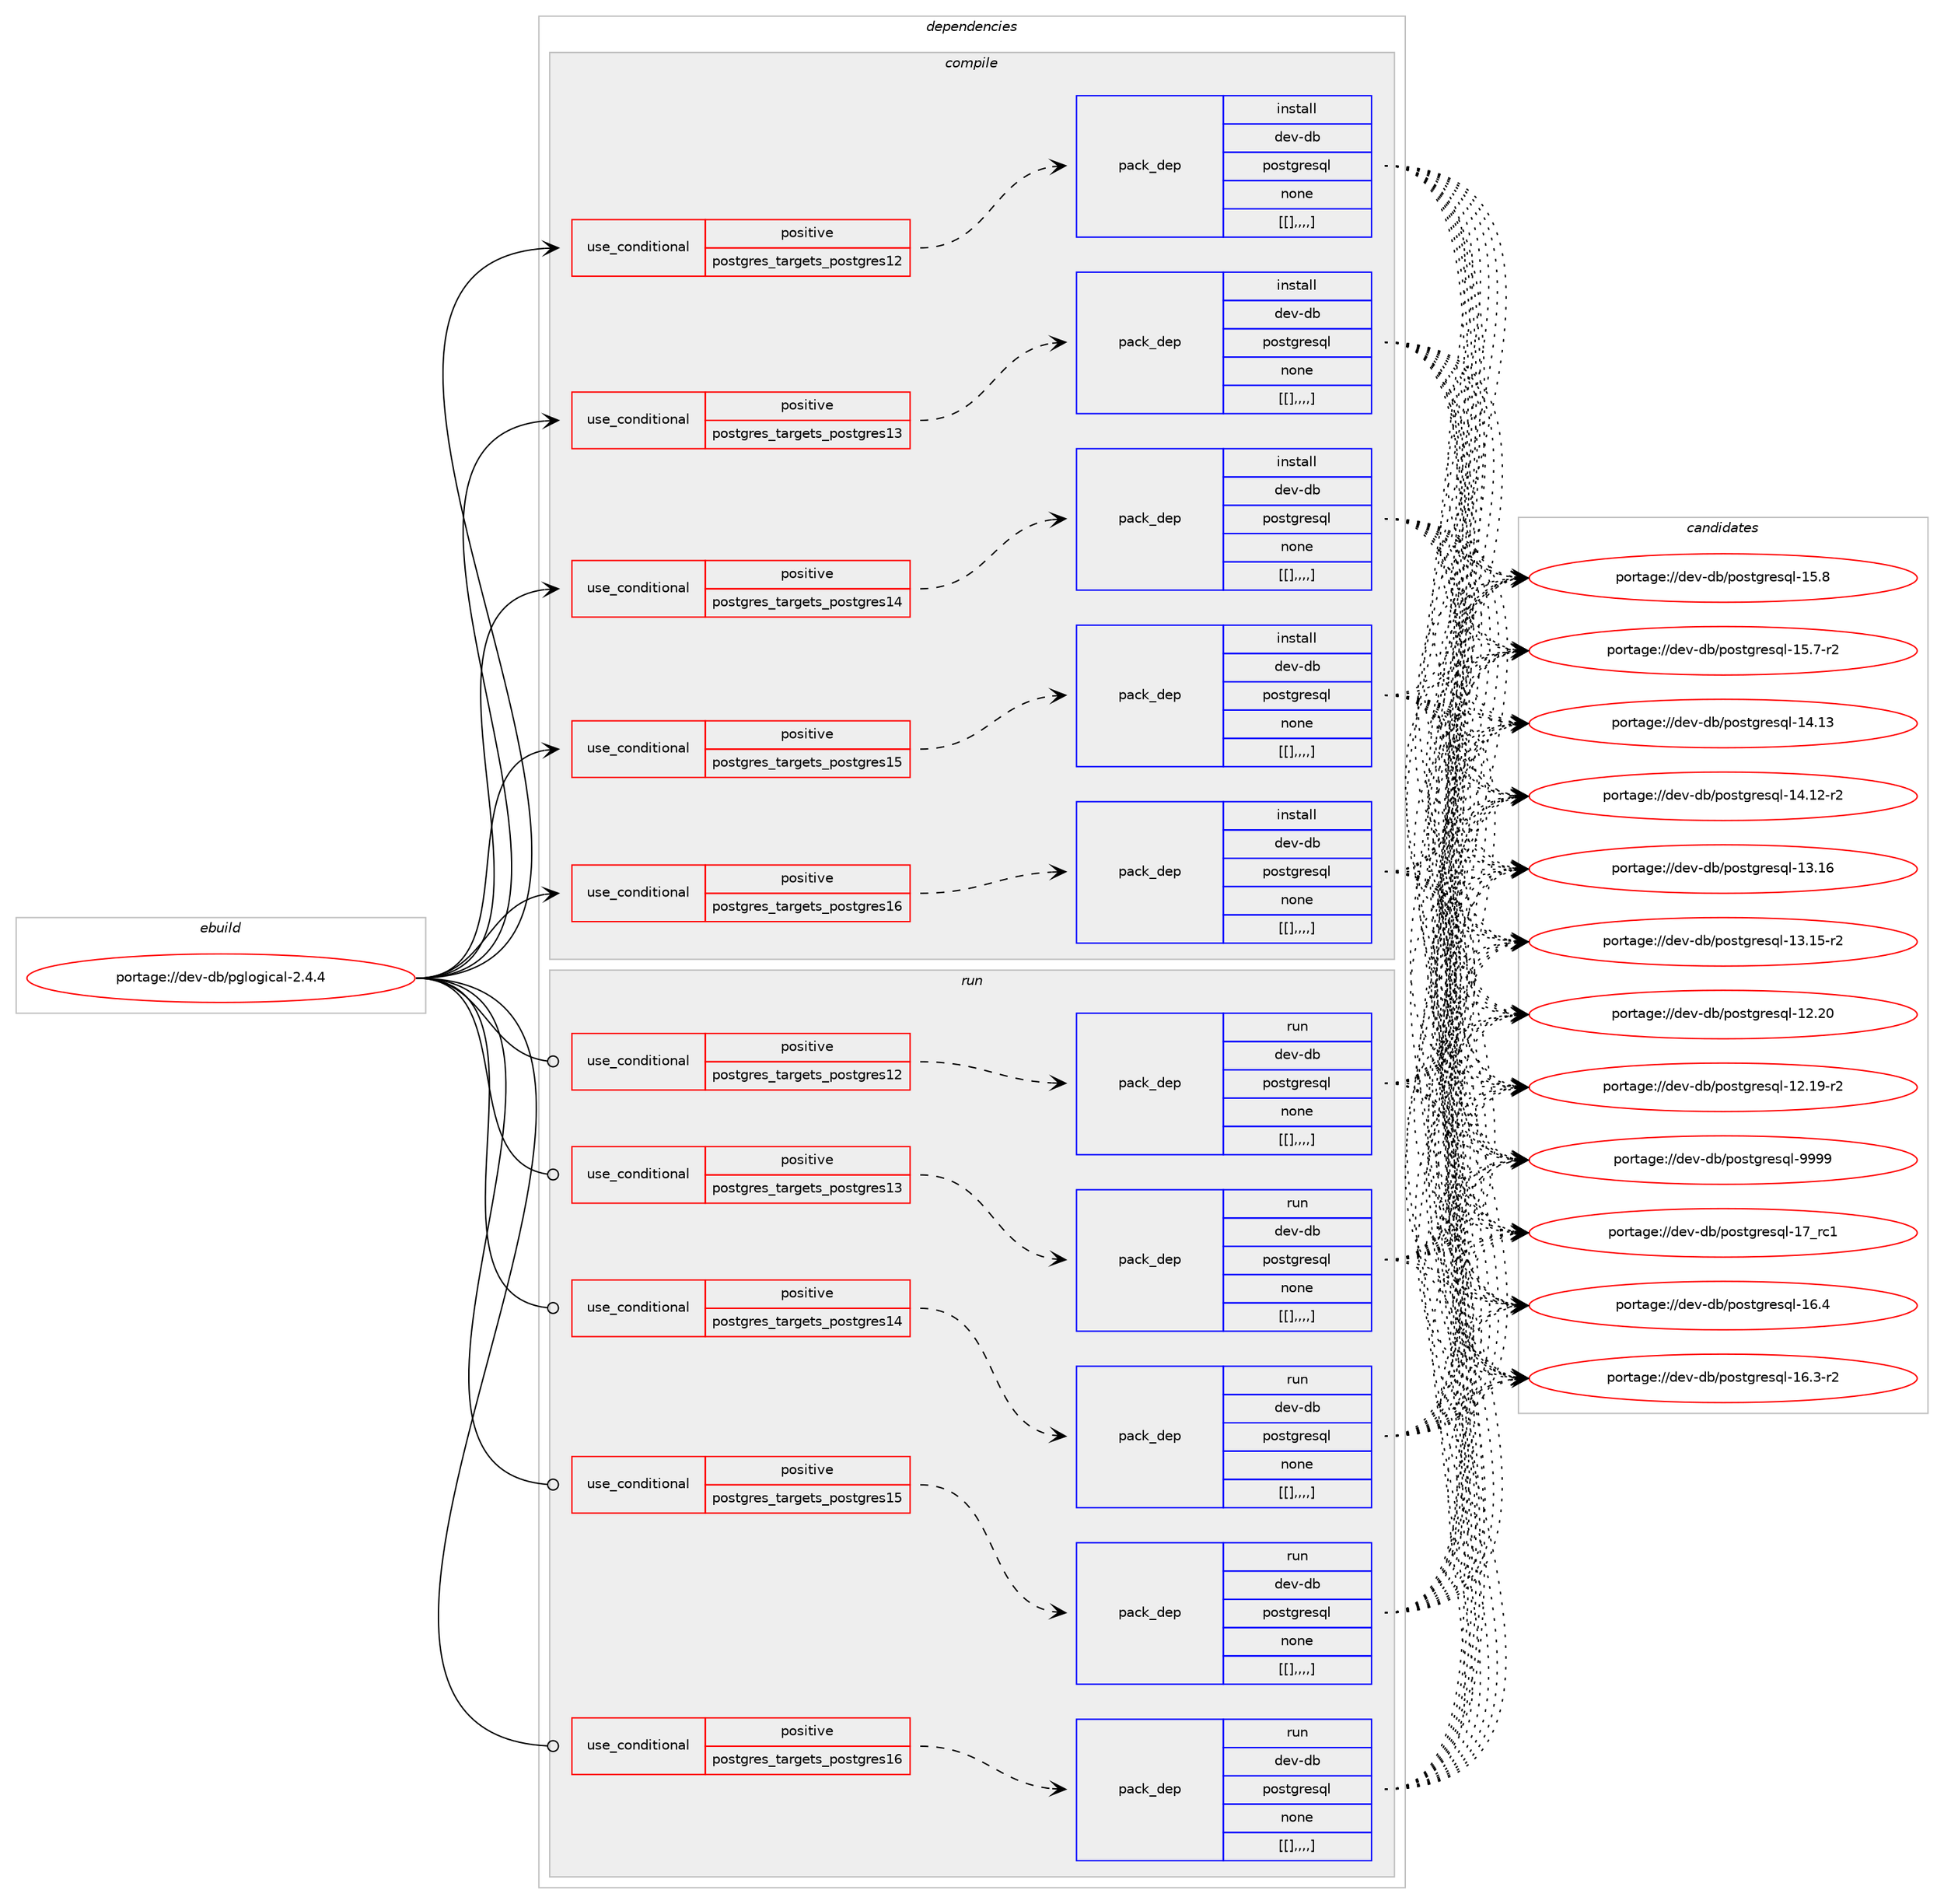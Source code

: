 digraph prolog {

# *************
# Graph options
# *************

newrank=true;
concentrate=true;
compound=true;
graph [rankdir=LR,fontname=Helvetica,fontsize=10,ranksep=1.5];#, ranksep=2.5, nodesep=0.2];
edge  [arrowhead=vee];
node  [fontname=Helvetica,fontsize=10];

# **********
# The ebuild
# **********

subgraph cluster_leftcol {
color=gray;
label=<<i>ebuild</i>>;
id [label="portage://dev-db/pglogical-2.4.4", color=red, width=4, href="../dev-db/pglogical-2.4.4.svg"];
}

# ****************
# The dependencies
# ****************

subgraph cluster_midcol {
color=gray;
label=<<i>dependencies</i>>;
subgraph cluster_compile {
fillcolor="#eeeeee";
style=filled;
label=<<i>compile</i>>;
subgraph cond18088 {
dependency68760 [label=<<TABLE BORDER="0" CELLBORDER="1" CELLSPACING="0" CELLPADDING="4"><TR><TD ROWSPAN="3" CELLPADDING="10">use_conditional</TD></TR><TR><TD>positive</TD></TR><TR><TD>postgres_targets_postgres12</TD></TR></TABLE>>, shape=none, color=red];
subgraph pack49727 {
dependency68761 [label=<<TABLE BORDER="0" CELLBORDER="1" CELLSPACING="0" CELLPADDING="4" WIDTH="220"><TR><TD ROWSPAN="6" CELLPADDING="30">pack_dep</TD></TR><TR><TD WIDTH="110">install</TD></TR><TR><TD>dev-db</TD></TR><TR><TD>postgresql</TD></TR><TR><TD>none</TD></TR><TR><TD>[[],,,,]</TD></TR></TABLE>>, shape=none, color=blue];
}
dependency68760:e -> dependency68761:w [weight=20,style="dashed",arrowhead="vee"];
}
id:e -> dependency68760:w [weight=20,style="solid",arrowhead="vee"];
subgraph cond18089 {
dependency68762 [label=<<TABLE BORDER="0" CELLBORDER="1" CELLSPACING="0" CELLPADDING="4"><TR><TD ROWSPAN="3" CELLPADDING="10">use_conditional</TD></TR><TR><TD>positive</TD></TR><TR><TD>postgres_targets_postgres13</TD></TR></TABLE>>, shape=none, color=red];
subgraph pack49728 {
dependency68763 [label=<<TABLE BORDER="0" CELLBORDER="1" CELLSPACING="0" CELLPADDING="4" WIDTH="220"><TR><TD ROWSPAN="6" CELLPADDING="30">pack_dep</TD></TR><TR><TD WIDTH="110">install</TD></TR><TR><TD>dev-db</TD></TR><TR><TD>postgresql</TD></TR><TR><TD>none</TD></TR><TR><TD>[[],,,,]</TD></TR></TABLE>>, shape=none, color=blue];
}
dependency68762:e -> dependency68763:w [weight=20,style="dashed",arrowhead="vee"];
}
id:e -> dependency68762:w [weight=20,style="solid",arrowhead="vee"];
subgraph cond18090 {
dependency68764 [label=<<TABLE BORDER="0" CELLBORDER="1" CELLSPACING="0" CELLPADDING="4"><TR><TD ROWSPAN="3" CELLPADDING="10">use_conditional</TD></TR><TR><TD>positive</TD></TR><TR><TD>postgres_targets_postgres14</TD></TR></TABLE>>, shape=none, color=red];
subgraph pack49729 {
dependency68765 [label=<<TABLE BORDER="0" CELLBORDER="1" CELLSPACING="0" CELLPADDING="4" WIDTH="220"><TR><TD ROWSPAN="6" CELLPADDING="30">pack_dep</TD></TR><TR><TD WIDTH="110">install</TD></TR><TR><TD>dev-db</TD></TR><TR><TD>postgresql</TD></TR><TR><TD>none</TD></TR><TR><TD>[[],,,,]</TD></TR></TABLE>>, shape=none, color=blue];
}
dependency68764:e -> dependency68765:w [weight=20,style="dashed",arrowhead="vee"];
}
id:e -> dependency68764:w [weight=20,style="solid",arrowhead="vee"];
subgraph cond18091 {
dependency68766 [label=<<TABLE BORDER="0" CELLBORDER="1" CELLSPACING="0" CELLPADDING="4"><TR><TD ROWSPAN="3" CELLPADDING="10">use_conditional</TD></TR><TR><TD>positive</TD></TR><TR><TD>postgres_targets_postgres15</TD></TR></TABLE>>, shape=none, color=red];
subgraph pack49730 {
dependency68767 [label=<<TABLE BORDER="0" CELLBORDER="1" CELLSPACING="0" CELLPADDING="4" WIDTH="220"><TR><TD ROWSPAN="6" CELLPADDING="30">pack_dep</TD></TR><TR><TD WIDTH="110">install</TD></TR><TR><TD>dev-db</TD></TR><TR><TD>postgresql</TD></TR><TR><TD>none</TD></TR><TR><TD>[[],,,,]</TD></TR></TABLE>>, shape=none, color=blue];
}
dependency68766:e -> dependency68767:w [weight=20,style="dashed",arrowhead="vee"];
}
id:e -> dependency68766:w [weight=20,style="solid",arrowhead="vee"];
subgraph cond18092 {
dependency68768 [label=<<TABLE BORDER="0" CELLBORDER="1" CELLSPACING="0" CELLPADDING="4"><TR><TD ROWSPAN="3" CELLPADDING="10">use_conditional</TD></TR><TR><TD>positive</TD></TR><TR><TD>postgres_targets_postgres16</TD></TR></TABLE>>, shape=none, color=red];
subgraph pack49731 {
dependency68769 [label=<<TABLE BORDER="0" CELLBORDER="1" CELLSPACING="0" CELLPADDING="4" WIDTH="220"><TR><TD ROWSPAN="6" CELLPADDING="30">pack_dep</TD></TR><TR><TD WIDTH="110">install</TD></TR><TR><TD>dev-db</TD></TR><TR><TD>postgresql</TD></TR><TR><TD>none</TD></TR><TR><TD>[[],,,,]</TD></TR></TABLE>>, shape=none, color=blue];
}
dependency68768:e -> dependency68769:w [weight=20,style="dashed",arrowhead="vee"];
}
id:e -> dependency68768:w [weight=20,style="solid",arrowhead="vee"];
}
subgraph cluster_compileandrun {
fillcolor="#eeeeee";
style=filled;
label=<<i>compile and run</i>>;
}
subgraph cluster_run {
fillcolor="#eeeeee";
style=filled;
label=<<i>run</i>>;
subgraph cond18093 {
dependency68770 [label=<<TABLE BORDER="0" CELLBORDER="1" CELLSPACING="0" CELLPADDING="4"><TR><TD ROWSPAN="3" CELLPADDING="10">use_conditional</TD></TR><TR><TD>positive</TD></TR><TR><TD>postgres_targets_postgres12</TD></TR></TABLE>>, shape=none, color=red];
subgraph pack49732 {
dependency68771 [label=<<TABLE BORDER="0" CELLBORDER="1" CELLSPACING="0" CELLPADDING="4" WIDTH="220"><TR><TD ROWSPAN="6" CELLPADDING="30">pack_dep</TD></TR><TR><TD WIDTH="110">run</TD></TR><TR><TD>dev-db</TD></TR><TR><TD>postgresql</TD></TR><TR><TD>none</TD></TR><TR><TD>[[],,,,]</TD></TR></TABLE>>, shape=none, color=blue];
}
dependency68770:e -> dependency68771:w [weight=20,style="dashed",arrowhead="vee"];
}
id:e -> dependency68770:w [weight=20,style="solid",arrowhead="odot"];
subgraph cond18094 {
dependency68772 [label=<<TABLE BORDER="0" CELLBORDER="1" CELLSPACING="0" CELLPADDING="4"><TR><TD ROWSPAN="3" CELLPADDING="10">use_conditional</TD></TR><TR><TD>positive</TD></TR><TR><TD>postgres_targets_postgres13</TD></TR></TABLE>>, shape=none, color=red];
subgraph pack49733 {
dependency68773 [label=<<TABLE BORDER="0" CELLBORDER="1" CELLSPACING="0" CELLPADDING="4" WIDTH="220"><TR><TD ROWSPAN="6" CELLPADDING="30">pack_dep</TD></TR><TR><TD WIDTH="110">run</TD></TR><TR><TD>dev-db</TD></TR><TR><TD>postgresql</TD></TR><TR><TD>none</TD></TR><TR><TD>[[],,,,]</TD></TR></TABLE>>, shape=none, color=blue];
}
dependency68772:e -> dependency68773:w [weight=20,style="dashed",arrowhead="vee"];
}
id:e -> dependency68772:w [weight=20,style="solid",arrowhead="odot"];
subgraph cond18095 {
dependency68774 [label=<<TABLE BORDER="0" CELLBORDER="1" CELLSPACING="0" CELLPADDING="4"><TR><TD ROWSPAN="3" CELLPADDING="10">use_conditional</TD></TR><TR><TD>positive</TD></TR><TR><TD>postgres_targets_postgres14</TD></TR></TABLE>>, shape=none, color=red];
subgraph pack49734 {
dependency68775 [label=<<TABLE BORDER="0" CELLBORDER="1" CELLSPACING="0" CELLPADDING="4" WIDTH="220"><TR><TD ROWSPAN="6" CELLPADDING="30">pack_dep</TD></TR><TR><TD WIDTH="110">run</TD></TR><TR><TD>dev-db</TD></TR><TR><TD>postgresql</TD></TR><TR><TD>none</TD></TR><TR><TD>[[],,,,]</TD></TR></TABLE>>, shape=none, color=blue];
}
dependency68774:e -> dependency68775:w [weight=20,style="dashed",arrowhead="vee"];
}
id:e -> dependency68774:w [weight=20,style="solid",arrowhead="odot"];
subgraph cond18096 {
dependency68776 [label=<<TABLE BORDER="0" CELLBORDER="1" CELLSPACING="0" CELLPADDING="4"><TR><TD ROWSPAN="3" CELLPADDING="10">use_conditional</TD></TR><TR><TD>positive</TD></TR><TR><TD>postgres_targets_postgres15</TD></TR></TABLE>>, shape=none, color=red];
subgraph pack49735 {
dependency68777 [label=<<TABLE BORDER="0" CELLBORDER="1" CELLSPACING="0" CELLPADDING="4" WIDTH="220"><TR><TD ROWSPAN="6" CELLPADDING="30">pack_dep</TD></TR><TR><TD WIDTH="110">run</TD></TR><TR><TD>dev-db</TD></TR><TR><TD>postgresql</TD></TR><TR><TD>none</TD></TR><TR><TD>[[],,,,]</TD></TR></TABLE>>, shape=none, color=blue];
}
dependency68776:e -> dependency68777:w [weight=20,style="dashed",arrowhead="vee"];
}
id:e -> dependency68776:w [weight=20,style="solid",arrowhead="odot"];
subgraph cond18097 {
dependency68778 [label=<<TABLE BORDER="0" CELLBORDER="1" CELLSPACING="0" CELLPADDING="4"><TR><TD ROWSPAN="3" CELLPADDING="10">use_conditional</TD></TR><TR><TD>positive</TD></TR><TR><TD>postgres_targets_postgres16</TD></TR></TABLE>>, shape=none, color=red];
subgraph pack49736 {
dependency68779 [label=<<TABLE BORDER="0" CELLBORDER="1" CELLSPACING="0" CELLPADDING="4" WIDTH="220"><TR><TD ROWSPAN="6" CELLPADDING="30">pack_dep</TD></TR><TR><TD WIDTH="110">run</TD></TR><TR><TD>dev-db</TD></TR><TR><TD>postgresql</TD></TR><TR><TD>none</TD></TR><TR><TD>[[],,,,]</TD></TR></TABLE>>, shape=none, color=blue];
}
dependency68778:e -> dependency68779:w [weight=20,style="dashed",arrowhead="vee"];
}
id:e -> dependency68778:w [weight=20,style="solid",arrowhead="odot"];
}
}

# **************
# The candidates
# **************

subgraph cluster_choices {
rank=same;
color=gray;
label=<<i>candidates</i>>;

subgraph choice49727 {
color=black;
nodesep=1;
choice1001011184510098471121111151161031141011151131084557575757 [label="portage://dev-db/postgresql-9999", color=red, width=4,href="../dev-db/postgresql-9999.svg"];
choice100101118451009847112111115116103114101115113108454955951149949 [label="portage://dev-db/postgresql-17_rc1", color=red, width=4,href="../dev-db/postgresql-17_rc1.svg"];
choice1001011184510098471121111151161031141011151131084549544652 [label="portage://dev-db/postgresql-16.4", color=red, width=4,href="../dev-db/postgresql-16.4.svg"];
choice10010111845100984711211111511610311410111511310845495446514511450 [label="portage://dev-db/postgresql-16.3-r2", color=red, width=4,href="../dev-db/postgresql-16.3-r2.svg"];
choice1001011184510098471121111151161031141011151131084549534656 [label="portage://dev-db/postgresql-15.8", color=red, width=4,href="../dev-db/postgresql-15.8.svg"];
choice10010111845100984711211111511610311410111511310845495346554511450 [label="portage://dev-db/postgresql-15.7-r2", color=red, width=4,href="../dev-db/postgresql-15.7-r2.svg"];
choice100101118451009847112111115116103114101115113108454952464951 [label="portage://dev-db/postgresql-14.13", color=red, width=4,href="../dev-db/postgresql-14.13.svg"];
choice1001011184510098471121111151161031141011151131084549524649504511450 [label="portage://dev-db/postgresql-14.12-r2", color=red, width=4,href="../dev-db/postgresql-14.12-r2.svg"];
choice100101118451009847112111115116103114101115113108454951464954 [label="portage://dev-db/postgresql-13.16", color=red, width=4,href="../dev-db/postgresql-13.16.svg"];
choice1001011184510098471121111151161031141011151131084549514649534511450 [label="portage://dev-db/postgresql-13.15-r2", color=red, width=4,href="../dev-db/postgresql-13.15-r2.svg"];
choice100101118451009847112111115116103114101115113108454950465048 [label="portage://dev-db/postgresql-12.20", color=red, width=4,href="../dev-db/postgresql-12.20.svg"];
choice1001011184510098471121111151161031141011151131084549504649574511450 [label="portage://dev-db/postgresql-12.19-r2", color=red, width=4,href="../dev-db/postgresql-12.19-r2.svg"];
dependency68761:e -> choice1001011184510098471121111151161031141011151131084557575757:w [style=dotted,weight="100"];
dependency68761:e -> choice100101118451009847112111115116103114101115113108454955951149949:w [style=dotted,weight="100"];
dependency68761:e -> choice1001011184510098471121111151161031141011151131084549544652:w [style=dotted,weight="100"];
dependency68761:e -> choice10010111845100984711211111511610311410111511310845495446514511450:w [style=dotted,weight="100"];
dependency68761:e -> choice1001011184510098471121111151161031141011151131084549534656:w [style=dotted,weight="100"];
dependency68761:e -> choice10010111845100984711211111511610311410111511310845495346554511450:w [style=dotted,weight="100"];
dependency68761:e -> choice100101118451009847112111115116103114101115113108454952464951:w [style=dotted,weight="100"];
dependency68761:e -> choice1001011184510098471121111151161031141011151131084549524649504511450:w [style=dotted,weight="100"];
dependency68761:e -> choice100101118451009847112111115116103114101115113108454951464954:w [style=dotted,weight="100"];
dependency68761:e -> choice1001011184510098471121111151161031141011151131084549514649534511450:w [style=dotted,weight="100"];
dependency68761:e -> choice100101118451009847112111115116103114101115113108454950465048:w [style=dotted,weight="100"];
dependency68761:e -> choice1001011184510098471121111151161031141011151131084549504649574511450:w [style=dotted,weight="100"];
}
subgraph choice49728 {
color=black;
nodesep=1;
choice1001011184510098471121111151161031141011151131084557575757 [label="portage://dev-db/postgresql-9999", color=red, width=4,href="../dev-db/postgresql-9999.svg"];
choice100101118451009847112111115116103114101115113108454955951149949 [label="portage://dev-db/postgresql-17_rc1", color=red, width=4,href="../dev-db/postgresql-17_rc1.svg"];
choice1001011184510098471121111151161031141011151131084549544652 [label="portage://dev-db/postgresql-16.4", color=red, width=4,href="../dev-db/postgresql-16.4.svg"];
choice10010111845100984711211111511610311410111511310845495446514511450 [label="portage://dev-db/postgresql-16.3-r2", color=red, width=4,href="../dev-db/postgresql-16.3-r2.svg"];
choice1001011184510098471121111151161031141011151131084549534656 [label="portage://dev-db/postgresql-15.8", color=red, width=4,href="../dev-db/postgresql-15.8.svg"];
choice10010111845100984711211111511610311410111511310845495346554511450 [label="portage://dev-db/postgresql-15.7-r2", color=red, width=4,href="../dev-db/postgresql-15.7-r2.svg"];
choice100101118451009847112111115116103114101115113108454952464951 [label="portage://dev-db/postgresql-14.13", color=red, width=4,href="../dev-db/postgresql-14.13.svg"];
choice1001011184510098471121111151161031141011151131084549524649504511450 [label="portage://dev-db/postgresql-14.12-r2", color=red, width=4,href="../dev-db/postgresql-14.12-r2.svg"];
choice100101118451009847112111115116103114101115113108454951464954 [label="portage://dev-db/postgresql-13.16", color=red, width=4,href="../dev-db/postgresql-13.16.svg"];
choice1001011184510098471121111151161031141011151131084549514649534511450 [label="portage://dev-db/postgresql-13.15-r2", color=red, width=4,href="../dev-db/postgresql-13.15-r2.svg"];
choice100101118451009847112111115116103114101115113108454950465048 [label="portage://dev-db/postgresql-12.20", color=red, width=4,href="../dev-db/postgresql-12.20.svg"];
choice1001011184510098471121111151161031141011151131084549504649574511450 [label="portage://dev-db/postgresql-12.19-r2", color=red, width=4,href="../dev-db/postgresql-12.19-r2.svg"];
dependency68763:e -> choice1001011184510098471121111151161031141011151131084557575757:w [style=dotted,weight="100"];
dependency68763:e -> choice100101118451009847112111115116103114101115113108454955951149949:w [style=dotted,weight="100"];
dependency68763:e -> choice1001011184510098471121111151161031141011151131084549544652:w [style=dotted,weight="100"];
dependency68763:e -> choice10010111845100984711211111511610311410111511310845495446514511450:w [style=dotted,weight="100"];
dependency68763:e -> choice1001011184510098471121111151161031141011151131084549534656:w [style=dotted,weight="100"];
dependency68763:e -> choice10010111845100984711211111511610311410111511310845495346554511450:w [style=dotted,weight="100"];
dependency68763:e -> choice100101118451009847112111115116103114101115113108454952464951:w [style=dotted,weight="100"];
dependency68763:e -> choice1001011184510098471121111151161031141011151131084549524649504511450:w [style=dotted,weight="100"];
dependency68763:e -> choice100101118451009847112111115116103114101115113108454951464954:w [style=dotted,weight="100"];
dependency68763:e -> choice1001011184510098471121111151161031141011151131084549514649534511450:w [style=dotted,weight="100"];
dependency68763:e -> choice100101118451009847112111115116103114101115113108454950465048:w [style=dotted,weight="100"];
dependency68763:e -> choice1001011184510098471121111151161031141011151131084549504649574511450:w [style=dotted,weight="100"];
}
subgraph choice49729 {
color=black;
nodesep=1;
choice1001011184510098471121111151161031141011151131084557575757 [label="portage://dev-db/postgresql-9999", color=red, width=4,href="../dev-db/postgresql-9999.svg"];
choice100101118451009847112111115116103114101115113108454955951149949 [label="portage://dev-db/postgresql-17_rc1", color=red, width=4,href="../dev-db/postgresql-17_rc1.svg"];
choice1001011184510098471121111151161031141011151131084549544652 [label="portage://dev-db/postgresql-16.4", color=red, width=4,href="../dev-db/postgresql-16.4.svg"];
choice10010111845100984711211111511610311410111511310845495446514511450 [label="portage://dev-db/postgresql-16.3-r2", color=red, width=4,href="../dev-db/postgresql-16.3-r2.svg"];
choice1001011184510098471121111151161031141011151131084549534656 [label="portage://dev-db/postgresql-15.8", color=red, width=4,href="../dev-db/postgresql-15.8.svg"];
choice10010111845100984711211111511610311410111511310845495346554511450 [label="portage://dev-db/postgresql-15.7-r2", color=red, width=4,href="../dev-db/postgresql-15.7-r2.svg"];
choice100101118451009847112111115116103114101115113108454952464951 [label="portage://dev-db/postgresql-14.13", color=red, width=4,href="../dev-db/postgresql-14.13.svg"];
choice1001011184510098471121111151161031141011151131084549524649504511450 [label="portage://dev-db/postgresql-14.12-r2", color=red, width=4,href="../dev-db/postgresql-14.12-r2.svg"];
choice100101118451009847112111115116103114101115113108454951464954 [label="portage://dev-db/postgresql-13.16", color=red, width=4,href="../dev-db/postgresql-13.16.svg"];
choice1001011184510098471121111151161031141011151131084549514649534511450 [label="portage://dev-db/postgresql-13.15-r2", color=red, width=4,href="../dev-db/postgresql-13.15-r2.svg"];
choice100101118451009847112111115116103114101115113108454950465048 [label="portage://dev-db/postgresql-12.20", color=red, width=4,href="../dev-db/postgresql-12.20.svg"];
choice1001011184510098471121111151161031141011151131084549504649574511450 [label="portage://dev-db/postgresql-12.19-r2", color=red, width=4,href="../dev-db/postgresql-12.19-r2.svg"];
dependency68765:e -> choice1001011184510098471121111151161031141011151131084557575757:w [style=dotted,weight="100"];
dependency68765:e -> choice100101118451009847112111115116103114101115113108454955951149949:w [style=dotted,weight="100"];
dependency68765:e -> choice1001011184510098471121111151161031141011151131084549544652:w [style=dotted,weight="100"];
dependency68765:e -> choice10010111845100984711211111511610311410111511310845495446514511450:w [style=dotted,weight="100"];
dependency68765:e -> choice1001011184510098471121111151161031141011151131084549534656:w [style=dotted,weight="100"];
dependency68765:e -> choice10010111845100984711211111511610311410111511310845495346554511450:w [style=dotted,weight="100"];
dependency68765:e -> choice100101118451009847112111115116103114101115113108454952464951:w [style=dotted,weight="100"];
dependency68765:e -> choice1001011184510098471121111151161031141011151131084549524649504511450:w [style=dotted,weight="100"];
dependency68765:e -> choice100101118451009847112111115116103114101115113108454951464954:w [style=dotted,weight="100"];
dependency68765:e -> choice1001011184510098471121111151161031141011151131084549514649534511450:w [style=dotted,weight="100"];
dependency68765:e -> choice100101118451009847112111115116103114101115113108454950465048:w [style=dotted,weight="100"];
dependency68765:e -> choice1001011184510098471121111151161031141011151131084549504649574511450:w [style=dotted,weight="100"];
}
subgraph choice49730 {
color=black;
nodesep=1;
choice1001011184510098471121111151161031141011151131084557575757 [label="portage://dev-db/postgresql-9999", color=red, width=4,href="../dev-db/postgresql-9999.svg"];
choice100101118451009847112111115116103114101115113108454955951149949 [label="portage://dev-db/postgresql-17_rc1", color=red, width=4,href="../dev-db/postgresql-17_rc1.svg"];
choice1001011184510098471121111151161031141011151131084549544652 [label="portage://dev-db/postgresql-16.4", color=red, width=4,href="../dev-db/postgresql-16.4.svg"];
choice10010111845100984711211111511610311410111511310845495446514511450 [label="portage://dev-db/postgresql-16.3-r2", color=red, width=4,href="../dev-db/postgresql-16.3-r2.svg"];
choice1001011184510098471121111151161031141011151131084549534656 [label="portage://dev-db/postgresql-15.8", color=red, width=4,href="../dev-db/postgresql-15.8.svg"];
choice10010111845100984711211111511610311410111511310845495346554511450 [label="portage://dev-db/postgresql-15.7-r2", color=red, width=4,href="../dev-db/postgresql-15.7-r2.svg"];
choice100101118451009847112111115116103114101115113108454952464951 [label="portage://dev-db/postgresql-14.13", color=red, width=4,href="../dev-db/postgresql-14.13.svg"];
choice1001011184510098471121111151161031141011151131084549524649504511450 [label="portage://dev-db/postgresql-14.12-r2", color=red, width=4,href="../dev-db/postgresql-14.12-r2.svg"];
choice100101118451009847112111115116103114101115113108454951464954 [label="portage://dev-db/postgresql-13.16", color=red, width=4,href="../dev-db/postgresql-13.16.svg"];
choice1001011184510098471121111151161031141011151131084549514649534511450 [label="portage://dev-db/postgresql-13.15-r2", color=red, width=4,href="../dev-db/postgresql-13.15-r2.svg"];
choice100101118451009847112111115116103114101115113108454950465048 [label="portage://dev-db/postgresql-12.20", color=red, width=4,href="../dev-db/postgresql-12.20.svg"];
choice1001011184510098471121111151161031141011151131084549504649574511450 [label="portage://dev-db/postgresql-12.19-r2", color=red, width=4,href="../dev-db/postgresql-12.19-r2.svg"];
dependency68767:e -> choice1001011184510098471121111151161031141011151131084557575757:w [style=dotted,weight="100"];
dependency68767:e -> choice100101118451009847112111115116103114101115113108454955951149949:w [style=dotted,weight="100"];
dependency68767:e -> choice1001011184510098471121111151161031141011151131084549544652:w [style=dotted,weight="100"];
dependency68767:e -> choice10010111845100984711211111511610311410111511310845495446514511450:w [style=dotted,weight="100"];
dependency68767:e -> choice1001011184510098471121111151161031141011151131084549534656:w [style=dotted,weight="100"];
dependency68767:e -> choice10010111845100984711211111511610311410111511310845495346554511450:w [style=dotted,weight="100"];
dependency68767:e -> choice100101118451009847112111115116103114101115113108454952464951:w [style=dotted,weight="100"];
dependency68767:e -> choice1001011184510098471121111151161031141011151131084549524649504511450:w [style=dotted,weight="100"];
dependency68767:e -> choice100101118451009847112111115116103114101115113108454951464954:w [style=dotted,weight="100"];
dependency68767:e -> choice1001011184510098471121111151161031141011151131084549514649534511450:w [style=dotted,weight="100"];
dependency68767:e -> choice100101118451009847112111115116103114101115113108454950465048:w [style=dotted,weight="100"];
dependency68767:e -> choice1001011184510098471121111151161031141011151131084549504649574511450:w [style=dotted,weight="100"];
}
subgraph choice49731 {
color=black;
nodesep=1;
choice1001011184510098471121111151161031141011151131084557575757 [label="portage://dev-db/postgresql-9999", color=red, width=4,href="../dev-db/postgresql-9999.svg"];
choice100101118451009847112111115116103114101115113108454955951149949 [label="portage://dev-db/postgresql-17_rc1", color=red, width=4,href="../dev-db/postgresql-17_rc1.svg"];
choice1001011184510098471121111151161031141011151131084549544652 [label="portage://dev-db/postgresql-16.4", color=red, width=4,href="../dev-db/postgresql-16.4.svg"];
choice10010111845100984711211111511610311410111511310845495446514511450 [label="portage://dev-db/postgresql-16.3-r2", color=red, width=4,href="../dev-db/postgresql-16.3-r2.svg"];
choice1001011184510098471121111151161031141011151131084549534656 [label="portage://dev-db/postgresql-15.8", color=red, width=4,href="../dev-db/postgresql-15.8.svg"];
choice10010111845100984711211111511610311410111511310845495346554511450 [label="portage://dev-db/postgresql-15.7-r2", color=red, width=4,href="../dev-db/postgresql-15.7-r2.svg"];
choice100101118451009847112111115116103114101115113108454952464951 [label="portage://dev-db/postgresql-14.13", color=red, width=4,href="../dev-db/postgresql-14.13.svg"];
choice1001011184510098471121111151161031141011151131084549524649504511450 [label="portage://dev-db/postgresql-14.12-r2", color=red, width=4,href="../dev-db/postgresql-14.12-r2.svg"];
choice100101118451009847112111115116103114101115113108454951464954 [label="portage://dev-db/postgresql-13.16", color=red, width=4,href="../dev-db/postgresql-13.16.svg"];
choice1001011184510098471121111151161031141011151131084549514649534511450 [label="portage://dev-db/postgresql-13.15-r2", color=red, width=4,href="../dev-db/postgresql-13.15-r2.svg"];
choice100101118451009847112111115116103114101115113108454950465048 [label="portage://dev-db/postgresql-12.20", color=red, width=4,href="../dev-db/postgresql-12.20.svg"];
choice1001011184510098471121111151161031141011151131084549504649574511450 [label="portage://dev-db/postgresql-12.19-r2", color=red, width=4,href="../dev-db/postgresql-12.19-r2.svg"];
dependency68769:e -> choice1001011184510098471121111151161031141011151131084557575757:w [style=dotted,weight="100"];
dependency68769:e -> choice100101118451009847112111115116103114101115113108454955951149949:w [style=dotted,weight="100"];
dependency68769:e -> choice1001011184510098471121111151161031141011151131084549544652:w [style=dotted,weight="100"];
dependency68769:e -> choice10010111845100984711211111511610311410111511310845495446514511450:w [style=dotted,weight="100"];
dependency68769:e -> choice1001011184510098471121111151161031141011151131084549534656:w [style=dotted,weight="100"];
dependency68769:e -> choice10010111845100984711211111511610311410111511310845495346554511450:w [style=dotted,weight="100"];
dependency68769:e -> choice100101118451009847112111115116103114101115113108454952464951:w [style=dotted,weight="100"];
dependency68769:e -> choice1001011184510098471121111151161031141011151131084549524649504511450:w [style=dotted,weight="100"];
dependency68769:e -> choice100101118451009847112111115116103114101115113108454951464954:w [style=dotted,weight="100"];
dependency68769:e -> choice1001011184510098471121111151161031141011151131084549514649534511450:w [style=dotted,weight="100"];
dependency68769:e -> choice100101118451009847112111115116103114101115113108454950465048:w [style=dotted,weight="100"];
dependency68769:e -> choice1001011184510098471121111151161031141011151131084549504649574511450:w [style=dotted,weight="100"];
}
subgraph choice49732 {
color=black;
nodesep=1;
choice1001011184510098471121111151161031141011151131084557575757 [label="portage://dev-db/postgresql-9999", color=red, width=4,href="../dev-db/postgresql-9999.svg"];
choice100101118451009847112111115116103114101115113108454955951149949 [label="portage://dev-db/postgresql-17_rc1", color=red, width=4,href="../dev-db/postgresql-17_rc1.svg"];
choice1001011184510098471121111151161031141011151131084549544652 [label="portage://dev-db/postgresql-16.4", color=red, width=4,href="../dev-db/postgresql-16.4.svg"];
choice10010111845100984711211111511610311410111511310845495446514511450 [label="portage://dev-db/postgresql-16.3-r2", color=red, width=4,href="../dev-db/postgresql-16.3-r2.svg"];
choice1001011184510098471121111151161031141011151131084549534656 [label="portage://dev-db/postgresql-15.8", color=red, width=4,href="../dev-db/postgresql-15.8.svg"];
choice10010111845100984711211111511610311410111511310845495346554511450 [label="portage://dev-db/postgresql-15.7-r2", color=red, width=4,href="../dev-db/postgresql-15.7-r2.svg"];
choice100101118451009847112111115116103114101115113108454952464951 [label="portage://dev-db/postgresql-14.13", color=red, width=4,href="../dev-db/postgresql-14.13.svg"];
choice1001011184510098471121111151161031141011151131084549524649504511450 [label="portage://dev-db/postgresql-14.12-r2", color=red, width=4,href="../dev-db/postgresql-14.12-r2.svg"];
choice100101118451009847112111115116103114101115113108454951464954 [label="portage://dev-db/postgresql-13.16", color=red, width=4,href="../dev-db/postgresql-13.16.svg"];
choice1001011184510098471121111151161031141011151131084549514649534511450 [label="portage://dev-db/postgresql-13.15-r2", color=red, width=4,href="../dev-db/postgresql-13.15-r2.svg"];
choice100101118451009847112111115116103114101115113108454950465048 [label="portage://dev-db/postgresql-12.20", color=red, width=4,href="../dev-db/postgresql-12.20.svg"];
choice1001011184510098471121111151161031141011151131084549504649574511450 [label="portage://dev-db/postgresql-12.19-r2", color=red, width=4,href="../dev-db/postgresql-12.19-r2.svg"];
dependency68771:e -> choice1001011184510098471121111151161031141011151131084557575757:w [style=dotted,weight="100"];
dependency68771:e -> choice100101118451009847112111115116103114101115113108454955951149949:w [style=dotted,weight="100"];
dependency68771:e -> choice1001011184510098471121111151161031141011151131084549544652:w [style=dotted,weight="100"];
dependency68771:e -> choice10010111845100984711211111511610311410111511310845495446514511450:w [style=dotted,weight="100"];
dependency68771:e -> choice1001011184510098471121111151161031141011151131084549534656:w [style=dotted,weight="100"];
dependency68771:e -> choice10010111845100984711211111511610311410111511310845495346554511450:w [style=dotted,weight="100"];
dependency68771:e -> choice100101118451009847112111115116103114101115113108454952464951:w [style=dotted,weight="100"];
dependency68771:e -> choice1001011184510098471121111151161031141011151131084549524649504511450:w [style=dotted,weight="100"];
dependency68771:e -> choice100101118451009847112111115116103114101115113108454951464954:w [style=dotted,weight="100"];
dependency68771:e -> choice1001011184510098471121111151161031141011151131084549514649534511450:w [style=dotted,weight="100"];
dependency68771:e -> choice100101118451009847112111115116103114101115113108454950465048:w [style=dotted,weight="100"];
dependency68771:e -> choice1001011184510098471121111151161031141011151131084549504649574511450:w [style=dotted,weight="100"];
}
subgraph choice49733 {
color=black;
nodesep=1;
choice1001011184510098471121111151161031141011151131084557575757 [label="portage://dev-db/postgresql-9999", color=red, width=4,href="../dev-db/postgresql-9999.svg"];
choice100101118451009847112111115116103114101115113108454955951149949 [label="portage://dev-db/postgresql-17_rc1", color=red, width=4,href="../dev-db/postgresql-17_rc1.svg"];
choice1001011184510098471121111151161031141011151131084549544652 [label="portage://dev-db/postgresql-16.4", color=red, width=4,href="../dev-db/postgresql-16.4.svg"];
choice10010111845100984711211111511610311410111511310845495446514511450 [label="portage://dev-db/postgresql-16.3-r2", color=red, width=4,href="../dev-db/postgresql-16.3-r2.svg"];
choice1001011184510098471121111151161031141011151131084549534656 [label="portage://dev-db/postgresql-15.8", color=red, width=4,href="../dev-db/postgresql-15.8.svg"];
choice10010111845100984711211111511610311410111511310845495346554511450 [label="portage://dev-db/postgresql-15.7-r2", color=red, width=4,href="../dev-db/postgresql-15.7-r2.svg"];
choice100101118451009847112111115116103114101115113108454952464951 [label="portage://dev-db/postgresql-14.13", color=red, width=4,href="../dev-db/postgresql-14.13.svg"];
choice1001011184510098471121111151161031141011151131084549524649504511450 [label="portage://dev-db/postgresql-14.12-r2", color=red, width=4,href="../dev-db/postgresql-14.12-r2.svg"];
choice100101118451009847112111115116103114101115113108454951464954 [label="portage://dev-db/postgresql-13.16", color=red, width=4,href="../dev-db/postgresql-13.16.svg"];
choice1001011184510098471121111151161031141011151131084549514649534511450 [label="portage://dev-db/postgresql-13.15-r2", color=red, width=4,href="../dev-db/postgresql-13.15-r2.svg"];
choice100101118451009847112111115116103114101115113108454950465048 [label="portage://dev-db/postgresql-12.20", color=red, width=4,href="../dev-db/postgresql-12.20.svg"];
choice1001011184510098471121111151161031141011151131084549504649574511450 [label="portage://dev-db/postgresql-12.19-r2", color=red, width=4,href="../dev-db/postgresql-12.19-r2.svg"];
dependency68773:e -> choice1001011184510098471121111151161031141011151131084557575757:w [style=dotted,weight="100"];
dependency68773:e -> choice100101118451009847112111115116103114101115113108454955951149949:w [style=dotted,weight="100"];
dependency68773:e -> choice1001011184510098471121111151161031141011151131084549544652:w [style=dotted,weight="100"];
dependency68773:e -> choice10010111845100984711211111511610311410111511310845495446514511450:w [style=dotted,weight="100"];
dependency68773:e -> choice1001011184510098471121111151161031141011151131084549534656:w [style=dotted,weight="100"];
dependency68773:e -> choice10010111845100984711211111511610311410111511310845495346554511450:w [style=dotted,weight="100"];
dependency68773:e -> choice100101118451009847112111115116103114101115113108454952464951:w [style=dotted,weight="100"];
dependency68773:e -> choice1001011184510098471121111151161031141011151131084549524649504511450:w [style=dotted,weight="100"];
dependency68773:e -> choice100101118451009847112111115116103114101115113108454951464954:w [style=dotted,weight="100"];
dependency68773:e -> choice1001011184510098471121111151161031141011151131084549514649534511450:w [style=dotted,weight="100"];
dependency68773:e -> choice100101118451009847112111115116103114101115113108454950465048:w [style=dotted,weight="100"];
dependency68773:e -> choice1001011184510098471121111151161031141011151131084549504649574511450:w [style=dotted,weight="100"];
}
subgraph choice49734 {
color=black;
nodesep=1;
choice1001011184510098471121111151161031141011151131084557575757 [label="portage://dev-db/postgresql-9999", color=red, width=4,href="../dev-db/postgresql-9999.svg"];
choice100101118451009847112111115116103114101115113108454955951149949 [label="portage://dev-db/postgresql-17_rc1", color=red, width=4,href="../dev-db/postgresql-17_rc1.svg"];
choice1001011184510098471121111151161031141011151131084549544652 [label="portage://dev-db/postgresql-16.4", color=red, width=4,href="../dev-db/postgresql-16.4.svg"];
choice10010111845100984711211111511610311410111511310845495446514511450 [label="portage://dev-db/postgresql-16.3-r2", color=red, width=4,href="../dev-db/postgresql-16.3-r2.svg"];
choice1001011184510098471121111151161031141011151131084549534656 [label="portage://dev-db/postgresql-15.8", color=red, width=4,href="../dev-db/postgresql-15.8.svg"];
choice10010111845100984711211111511610311410111511310845495346554511450 [label="portage://dev-db/postgresql-15.7-r2", color=red, width=4,href="../dev-db/postgresql-15.7-r2.svg"];
choice100101118451009847112111115116103114101115113108454952464951 [label="portage://dev-db/postgresql-14.13", color=red, width=4,href="../dev-db/postgresql-14.13.svg"];
choice1001011184510098471121111151161031141011151131084549524649504511450 [label="portage://dev-db/postgresql-14.12-r2", color=red, width=4,href="../dev-db/postgresql-14.12-r2.svg"];
choice100101118451009847112111115116103114101115113108454951464954 [label="portage://dev-db/postgresql-13.16", color=red, width=4,href="../dev-db/postgresql-13.16.svg"];
choice1001011184510098471121111151161031141011151131084549514649534511450 [label="portage://dev-db/postgresql-13.15-r2", color=red, width=4,href="../dev-db/postgresql-13.15-r2.svg"];
choice100101118451009847112111115116103114101115113108454950465048 [label="portage://dev-db/postgresql-12.20", color=red, width=4,href="../dev-db/postgresql-12.20.svg"];
choice1001011184510098471121111151161031141011151131084549504649574511450 [label="portage://dev-db/postgresql-12.19-r2", color=red, width=4,href="../dev-db/postgresql-12.19-r2.svg"];
dependency68775:e -> choice1001011184510098471121111151161031141011151131084557575757:w [style=dotted,weight="100"];
dependency68775:e -> choice100101118451009847112111115116103114101115113108454955951149949:w [style=dotted,weight="100"];
dependency68775:e -> choice1001011184510098471121111151161031141011151131084549544652:w [style=dotted,weight="100"];
dependency68775:e -> choice10010111845100984711211111511610311410111511310845495446514511450:w [style=dotted,weight="100"];
dependency68775:e -> choice1001011184510098471121111151161031141011151131084549534656:w [style=dotted,weight="100"];
dependency68775:e -> choice10010111845100984711211111511610311410111511310845495346554511450:w [style=dotted,weight="100"];
dependency68775:e -> choice100101118451009847112111115116103114101115113108454952464951:w [style=dotted,weight="100"];
dependency68775:e -> choice1001011184510098471121111151161031141011151131084549524649504511450:w [style=dotted,weight="100"];
dependency68775:e -> choice100101118451009847112111115116103114101115113108454951464954:w [style=dotted,weight="100"];
dependency68775:e -> choice1001011184510098471121111151161031141011151131084549514649534511450:w [style=dotted,weight="100"];
dependency68775:e -> choice100101118451009847112111115116103114101115113108454950465048:w [style=dotted,weight="100"];
dependency68775:e -> choice1001011184510098471121111151161031141011151131084549504649574511450:w [style=dotted,weight="100"];
}
subgraph choice49735 {
color=black;
nodesep=1;
choice1001011184510098471121111151161031141011151131084557575757 [label="portage://dev-db/postgresql-9999", color=red, width=4,href="../dev-db/postgresql-9999.svg"];
choice100101118451009847112111115116103114101115113108454955951149949 [label="portage://dev-db/postgresql-17_rc1", color=red, width=4,href="../dev-db/postgresql-17_rc1.svg"];
choice1001011184510098471121111151161031141011151131084549544652 [label="portage://dev-db/postgresql-16.4", color=red, width=4,href="../dev-db/postgresql-16.4.svg"];
choice10010111845100984711211111511610311410111511310845495446514511450 [label="portage://dev-db/postgresql-16.3-r2", color=red, width=4,href="../dev-db/postgresql-16.3-r2.svg"];
choice1001011184510098471121111151161031141011151131084549534656 [label="portage://dev-db/postgresql-15.8", color=red, width=4,href="../dev-db/postgresql-15.8.svg"];
choice10010111845100984711211111511610311410111511310845495346554511450 [label="portage://dev-db/postgresql-15.7-r2", color=red, width=4,href="../dev-db/postgresql-15.7-r2.svg"];
choice100101118451009847112111115116103114101115113108454952464951 [label="portage://dev-db/postgresql-14.13", color=red, width=4,href="../dev-db/postgresql-14.13.svg"];
choice1001011184510098471121111151161031141011151131084549524649504511450 [label="portage://dev-db/postgresql-14.12-r2", color=red, width=4,href="../dev-db/postgresql-14.12-r2.svg"];
choice100101118451009847112111115116103114101115113108454951464954 [label="portage://dev-db/postgresql-13.16", color=red, width=4,href="../dev-db/postgresql-13.16.svg"];
choice1001011184510098471121111151161031141011151131084549514649534511450 [label="portage://dev-db/postgresql-13.15-r2", color=red, width=4,href="../dev-db/postgresql-13.15-r2.svg"];
choice100101118451009847112111115116103114101115113108454950465048 [label="portage://dev-db/postgresql-12.20", color=red, width=4,href="../dev-db/postgresql-12.20.svg"];
choice1001011184510098471121111151161031141011151131084549504649574511450 [label="portage://dev-db/postgresql-12.19-r2", color=red, width=4,href="../dev-db/postgresql-12.19-r2.svg"];
dependency68777:e -> choice1001011184510098471121111151161031141011151131084557575757:w [style=dotted,weight="100"];
dependency68777:e -> choice100101118451009847112111115116103114101115113108454955951149949:w [style=dotted,weight="100"];
dependency68777:e -> choice1001011184510098471121111151161031141011151131084549544652:w [style=dotted,weight="100"];
dependency68777:e -> choice10010111845100984711211111511610311410111511310845495446514511450:w [style=dotted,weight="100"];
dependency68777:e -> choice1001011184510098471121111151161031141011151131084549534656:w [style=dotted,weight="100"];
dependency68777:e -> choice10010111845100984711211111511610311410111511310845495346554511450:w [style=dotted,weight="100"];
dependency68777:e -> choice100101118451009847112111115116103114101115113108454952464951:w [style=dotted,weight="100"];
dependency68777:e -> choice1001011184510098471121111151161031141011151131084549524649504511450:w [style=dotted,weight="100"];
dependency68777:e -> choice100101118451009847112111115116103114101115113108454951464954:w [style=dotted,weight="100"];
dependency68777:e -> choice1001011184510098471121111151161031141011151131084549514649534511450:w [style=dotted,weight="100"];
dependency68777:e -> choice100101118451009847112111115116103114101115113108454950465048:w [style=dotted,weight="100"];
dependency68777:e -> choice1001011184510098471121111151161031141011151131084549504649574511450:w [style=dotted,weight="100"];
}
subgraph choice49736 {
color=black;
nodesep=1;
choice1001011184510098471121111151161031141011151131084557575757 [label="portage://dev-db/postgresql-9999", color=red, width=4,href="../dev-db/postgresql-9999.svg"];
choice100101118451009847112111115116103114101115113108454955951149949 [label="portage://dev-db/postgresql-17_rc1", color=red, width=4,href="../dev-db/postgresql-17_rc1.svg"];
choice1001011184510098471121111151161031141011151131084549544652 [label="portage://dev-db/postgresql-16.4", color=red, width=4,href="../dev-db/postgresql-16.4.svg"];
choice10010111845100984711211111511610311410111511310845495446514511450 [label="portage://dev-db/postgresql-16.3-r2", color=red, width=4,href="../dev-db/postgresql-16.3-r2.svg"];
choice1001011184510098471121111151161031141011151131084549534656 [label="portage://dev-db/postgresql-15.8", color=red, width=4,href="../dev-db/postgresql-15.8.svg"];
choice10010111845100984711211111511610311410111511310845495346554511450 [label="portage://dev-db/postgresql-15.7-r2", color=red, width=4,href="../dev-db/postgresql-15.7-r2.svg"];
choice100101118451009847112111115116103114101115113108454952464951 [label="portage://dev-db/postgresql-14.13", color=red, width=4,href="../dev-db/postgresql-14.13.svg"];
choice1001011184510098471121111151161031141011151131084549524649504511450 [label="portage://dev-db/postgresql-14.12-r2", color=red, width=4,href="../dev-db/postgresql-14.12-r2.svg"];
choice100101118451009847112111115116103114101115113108454951464954 [label="portage://dev-db/postgresql-13.16", color=red, width=4,href="../dev-db/postgresql-13.16.svg"];
choice1001011184510098471121111151161031141011151131084549514649534511450 [label="portage://dev-db/postgresql-13.15-r2", color=red, width=4,href="../dev-db/postgresql-13.15-r2.svg"];
choice100101118451009847112111115116103114101115113108454950465048 [label="portage://dev-db/postgresql-12.20", color=red, width=4,href="../dev-db/postgresql-12.20.svg"];
choice1001011184510098471121111151161031141011151131084549504649574511450 [label="portage://dev-db/postgresql-12.19-r2", color=red, width=4,href="../dev-db/postgresql-12.19-r2.svg"];
dependency68779:e -> choice1001011184510098471121111151161031141011151131084557575757:w [style=dotted,weight="100"];
dependency68779:e -> choice100101118451009847112111115116103114101115113108454955951149949:w [style=dotted,weight="100"];
dependency68779:e -> choice1001011184510098471121111151161031141011151131084549544652:w [style=dotted,weight="100"];
dependency68779:e -> choice10010111845100984711211111511610311410111511310845495446514511450:w [style=dotted,weight="100"];
dependency68779:e -> choice1001011184510098471121111151161031141011151131084549534656:w [style=dotted,weight="100"];
dependency68779:e -> choice10010111845100984711211111511610311410111511310845495346554511450:w [style=dotted,weight="100"];
dependency68779:e -> choice100101118451009847112111115116103114101115113108454952464951:w [style=dotted,weight="100"];
dependency68779:e -> choice1001011184510098471121111151161031141011151131084549524649504511450:w [style=dotted,weight="100"];
dependency68779:e -> choice100101118451009847112111115116103114101115113108454951464954:w [style=dotted,weight="100"];
dependency68779:e -> choice1001011184510098471121111151161031141011151131084549514649534511450:w [style=dotted,weight="100"];
dependency68779:e -> choice100101118451009847112111115116103114101115113108454950465048:w [style=dotted,weight="100"];
dependency68779:e -> choice1001011184510098471121111151161031141011151131084549504649574511450:w [style=dotted,weight="100"];
}
}

}
